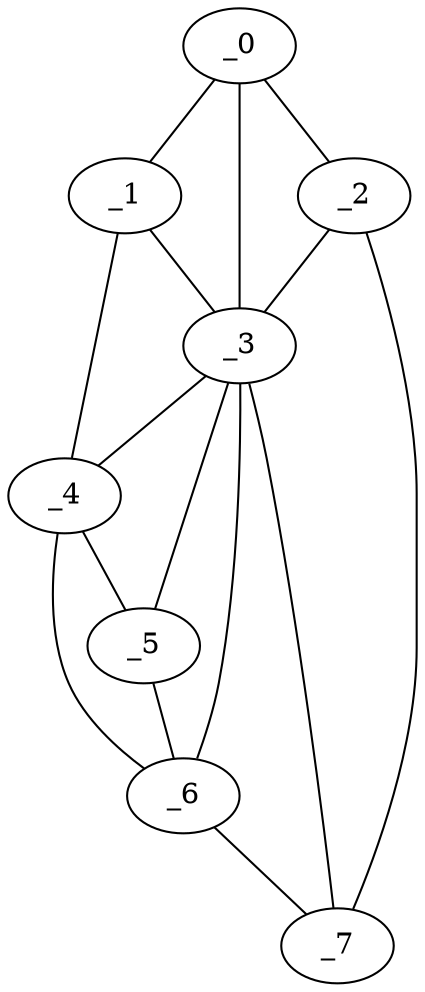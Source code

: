 graph "obj42__275.gxl" {
	_0	 [x=28,
		y=26];
	_1	 [x=34,
		y=16];
	_0 -- _1	 [valence=1];
	_2	 [x=71,
		y=56];
	_0 -- _2	 [valence=1];
	_3	 [x=73,
		y=46];
	_0 -- _3	 [valence=2];
	_1 -- _3	 [valence=1];
	_4	 [x=98,
		y=17];
	_1 -- _4	 [valence=1];
	_2 -- _3	 [valence=2];
	_7	 [x=115,
		y=49];
	_2 -- _7	 [valence=1];
	_3 -- _4	 [valence=2];
	_5	 [x=101,
		y=21];
	_3 -- _5	 [valence=1];
	_6	 [x=107,
		y=27];
	_3 -- _6	 [valence=2];
	_3 -- _7	 [valence=1];
	_4 -- _5	 [valence=2];
	_4 -- _6	 [valence=1];
	_5 -- _6	 [valence=2];
	_6 -- _7	 [valence=1];
}
